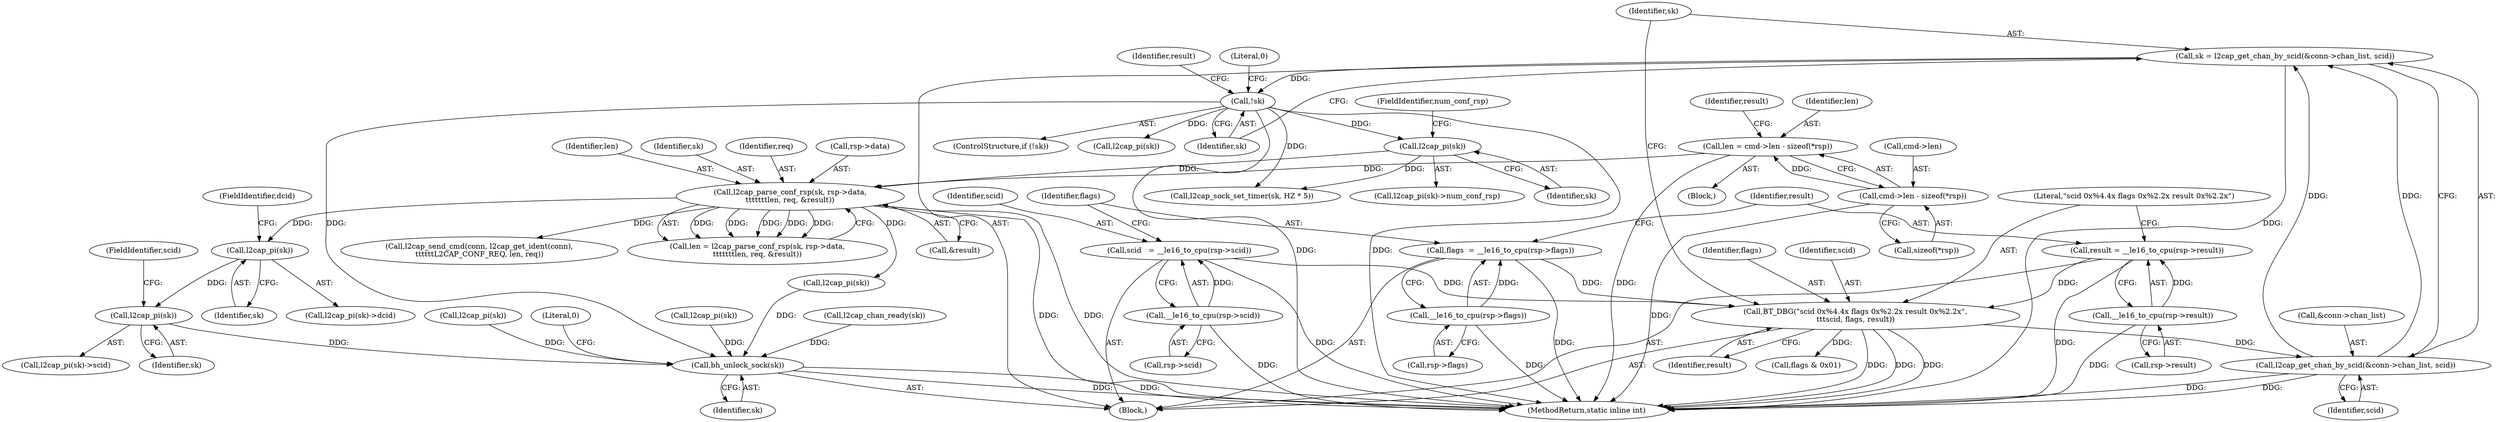 digraph "0_linux_f2fcfcd670257236ebf2088bbdf26f6a8ef459fe_1@pointer" {
"1000212" [label="(Call,l2cap_pi(sk))"];
"1000203" [label="(Call,l2cap_pi(sk))"];
"1000182" [label="(Call,l2cap_parse_conf_rsp(sk, rsp->data,\n\t\t\t\t\t\t\tlen, req, &result))"];
"1000161" [label="(Call,l2cap_pi(sk))"];
"1000148" [label="(Call,!sk)"];
"1000139" [label="(Call,sk = l2cap_get_chan_by_scid(&conn->chan_list, scid))"];
"1000141" [label="(Call,l2cap_get_chan_by_scid(&conn->chan_list, scid))"];
"1000134" [label="(Call,BT_DBG(\"scid 0x%4.4x flags 0x%2.2x result 0x%2.2x\",\n\t\t\tscid, flags, result))"];
"1000116" [label="(Call,scid   = __le16_to_cpu(rsp->scid))"];
"1000118" [label="(Call,__le16_to_cpu(rsp->scid))"];
"1000122" [label="(Call,flags  = __le16_to_cpu(rsp->flags))"];
"1000124" [label="(Call,__le16_to_cpu(rsp->flags))"];
"1000128" [label="(Call,result = __le16_to_cpu(rsp->result))"];
"1000130" [label="(Call,__le16_to_cpu(rsp->result))"];
"1000167" [label="(Call,len = cmd->len - sizeof(*rsp))"];
"1000169" [label="(Call,cmd->len - sizeof(*rsp))"];
"1000316" [label="(Call,bh_unlock_sock(sk))"];
"1000160" [label="(Call,l2cap_pi(sk)->num_conf_rsp)"];
"1000138" [label="(Identifier,result)"];
"1000204" [label="(Identifier,sk)"];
"1000153" [label="(Identifier,result)"];
"1000151" [label="(Literal,0)"];
"1000211" [label="(Call,l2cap_pi(sk)->scid)"];
"1000187" [label="(Identifier,len)"];
"1000124" [label="(Call,__le16_to_cpu(rsp->flags))"];
"1000313" [label="(Call,l2cap_chan_ready(sk))"];
"1000225" [label="(Call,l2cap_send_cmd(conn, l2cap_get_ident(conn),\n\t\t\t\t\t\tL2CAP_CONF_REQ, len, req))"];
"1000276" [label="(Call,l2cap_pi(sk))"];
"1000148" [label="(Call,!sk)"];
"1000147" [label="(ControlStructure,if (!sk))"];
"1000183" [label="(Identifier,sk)"];
"1000296" [label="(Call,l2cap_pi(sk))"];
"1000290" [label="(Call,flags & 0x01)"];
"1000317" [label="(Identifier,sk)"];
"1000319" [label="(Literal,0)"];
"1000178" [label="(Identifier,result)"];
"1000234" [label="(Call,l2cap_pi(sk))"];
"1000130" [label="(Call,__le16_to_cpu(rsp->result))"];
"1000105" [label="(Block,)"];
"1000180" [label="(Call,len = l2cap_parse_conf_rsp(sk, rsp->data,\n\t\t\t\t\t\t\tlen, req, &result))"];
"1000140" [label="(Identifier,sk)"];
"1000146" [label="(Identifier,scid)"];
"1000168" [label="(Identifier,len)"];
"1000162" [label="(Identifier,sk)"];
"1000303" [label="(Call,l2cap_pi(sk))"];
"1000202" [label="(Call,l2cap_pi(sk)->dcid)"];
"1000169" [label="(Call,cmd->len - sizeof(*rsp))"];
"1000116" [label="(Call,scid   = __le16_to_cpu(rsp->scid))"];
"1000122" [label="(Call,flags  = __le16_to_cpu(rsp->flags))"];
"1000129" [label="(Identifier,result)"];
"1000131" [label="(Call,rsp->result)"];
"1000161" [label="(Call,l2cap_pi(sk))"];
"1000137" [label="(Identifier,flags)"];
"1000135" [label="(Literal,\"scid 0x%4.4x flags 0x%2.2x result 0x%2.2x\")"];
"1000118" [label="(Call,__le16_to_cpu(rsp->scid))"];
"1000205" [label="(FieldIdentifier,dcid)"];
"1000214" [label="(FieldIdentifier,scid)"];
"1000212" [label="(Call,l2cap_pi(sk))"];
"1000136" [label="(Identifier,scid)"];
"1000188" [label="(Identifier,req)"];
"1000149" [label="(Identifier,sk)"];
"1000119" [label="(Call,rsp->scid)"];
"1000184" [label="(Call,rsp->data)"];
"1000142" [label="(Call,&conn->chan_list)"];
"1000139" [label="(Call,sk = l2cap_get_chan_by_scid(&conn->chan_list, scid))"];
"1000117" [label="(Identifier,scid)"];
"1000213" [label="(Identifier,sk)"];
"1000163" [label="(FieldIdentifier,num_conf_rsp)"];
"1000182" [label="(Call,l2cap_parse_conf_rsp(sk, rsp->data,\n\t\t\t\t\t\t\tlen, req, &result))"];
"1000203" [label="(Call,l2cap_pi(sk))"];
"1000320" [label="(MethodReturn,static inline int)"];
"1000141" [label="(Call,l2cap_get_chan_by_scid(&conn->chan_list, scid))"];
"1000123" [label="(Identifier,flags)"];
"1000316" [label="(Call,bh_unlock_sock(sk))"];
"1000254" [label="(Call,l2cap_sock_set_timer(sk, HZ * 5))"];
"1000165" [label="(Block,)"];
"1000189" [label="(Call,&result)"];
"1000125" [label="(Call,rsp->flags)"];
"1000173" [label="(Call,sizeof(*rsp))"];
"1000170" [label="(Call,cmd->len)"];
"1000128" [label="(Call,result = __le16_to_cpu(rsp->result))"];
"1000167" [label="(Call,len = cmd->len - sizeof(*rsp))"];
"1000134" [label="(Call,BT_DBG(\"scid 0x%4.4x flags 0x%2.2x result 0x%2.2x\",\n\t\t\tscid, flags, result))"];
"1000212" -> "1000211"  [label="AST: "];
"1000212" -> "1000213"  [label="CFG: "];
"1000213" -> "1000212"  [label="AST: "];
"1000214" -> "1000212"  [label="CFG: "];
"1000203" -> "1000212"  [label="DDG: "];
"1000212" -> "1000316"  [label="DDG: "];
"1000203" -> "1000202"  [label="AST: "];
"1000203" -> "1000204"  [label="CFG: "];
"1000204" -> "1000203"  [label="AST: "];
"1000205" -> "1000203"  [label="CFG: "];
"1000182" -> "1000203"  [label="DDG: "];
"1000182" -> "1000180"  [label="AST: "];
"1000182" -> "1000189"  [label="CFG: "];
"1000183" -> "1000182"  [label="AST: "];
"1000184" -> "1000182"  [label="AST: "];
"1000187" -> "1000182"  [label="AST: "];
"1000188" -> "1000182"  [label="AST: "];
"1000189" -> "1000182"  [label="AST: "];
"1000180" -> "1000182"  [label="CFG: "];
"1000182" -> "1000320"  [label="DDG: "];
"1000182" -> "1000320"  [label="DDG: "];
"1000182" -> "1000180"  [label="DDG: "];
"1000182" -> "1000180"  [label="DDG: "];
"1000182" -> "1000180"  [label="DDG: "];
"1000182" -> "1000180"  [label="DDG: "];
"1000182" -> "1000180"  [label="DDG: "];
"1000161" -> "1000182"  [label="DDG: "];
"1000167" -> "1000182"  [label="DDG: "];
"1000182" -> "1000225"  [label="DDG: "];
"1000182" -> "1000234"  [label="DDG: "];
"1000161" -> "1000160"  [label="AST: "];
"1000161" -> "1000162"  [label="CFG: "];
"1000162" -> "1000161"  [label="AST: "];
"1000163" -> "1000161"  [label="CFG: "];
"1000148" -> "1000161"  [label="DDG: "];
"1000161" -> "1000254"  [label="DDG: "];
"1000148" -> "1000147"  [label="AST: "];
"1000148" -> "1000149"  [label="CFG: "];
"1000149" -> "1000148"  [label="AST: "];
"1000151" -> "1000148"  [label="CFG: "];
"1000153" -> "1000148"  [label="CFG: "];
"1000148" -> "1000320"  [label="DDG: "];
"1000148" -> "1000320"  [label="DDG: "];
"1000139" -> "1000148"  [label="DDG: "];
"1000148" -> "1000254"  [label="DDG: "];
"1000148" -> "1000296"  [label="DDG: "];
"1000148" -> "1000316"  [label="DDG: "];
"1000139" -> "1000105"  [label="AST: "];
"1000139" -> "1000141"  [label="CFG: "];
"1000140" -> "1000139"  [label="AST: "];
"1000141" -> "1000139"  [label="AST: "];
"1000149" -> "1000139"  [label="CFG: "];
"1000139" -> "1000320"  [label="DDG: "];
"1000141" -> "1000139"  [label="DDG: "];
"1000141" -> "1000139"  [label="DDG: "];
"1000141" -> "1000146"  [label="CFG: "];
"1000142" -> "1000141"  [label="AST: "];
"1000146" -> "1000141"  [label="AST: "];
"1000141" -> "1000320"  [label="DDG: "];
"1000141" -> "1000320"  [label="DDG: "];
"1000134" -> "1000141"  [label="DDG: "];
"1000134" -> "1000105"  [label="AST: "];
"1000134" -> "1000138"  [label="CFG: "];
"1000135" -> "1000134"  [label="AST: "];
"1000136" -> "1000134"  [label="AST: "];
"1000137" -> "1000134"  [label="AST: "];
"1000138" -> "1000134"  [label="AST: "];
"1000140" -> "1000134"  [label="CFG: "];
"1000134" -> "1000320"  [label="DDG: "];
"1000134" -> "1000320"  [label="DDG: "];
"1000134" -> "1000320"  [label="DDG: "];
"1000116" -> "1000134"  [label="DDG: "];
"1000122" -> "1000134"  [label="DDG: "];
"1000128" -> "1000134"  [label="DDG: "];
"1000134" -> "1000290"  [label="DDG: "];
"1000116" -> "1000105"  [label="AST: "];
"1000116" -> "1000118"  [label="CFG: "];
"1000117" -> "1000116"  [label="AST: "];
"1000118" -> "1000116"  [label="AST: "];
"1000123" -> "1000116"  [label="CFG: "];
"1000116" -> "1000320"  [label="DDG: "];
"1000118" -> "1000116"  [label="DDG: "];
"1000118" -> "1000119"  [label="CFG: "];
"1000119" -> "1000118"  [label="AST: "];
"1000118" -> "1000320"  [label="DDG: "];
"1000122" -> "1000105"  [label="AST: "];
"1000122" -> "1000124"  [label="CFG: "];
"1000123" -> "1000122"  [label="AST: "];
"1000124" -> "1000122"  [label="AST: "];
"1000129" -> "1000122"  [label="CFG: "];
"1000122" -> "1000320"  [label="DDG: "];
"1000124" -> "1000122"  [label="DDG: "];
"1000124" -> "1000125"  [label="CFG: "];
"1000125" -> "1000124"  [label="AST: "];
"1000124" -> "1000320"  [label="DDG: "];
"1000128" -> "1000105"  [label="AST: "];
"1000128" -> "1000130"  [label="CFG: "];
"1000129" -> "1000128"  [label="AST: "];
"1000130" -> "1000128"  [label="AST: "];
"1000135" -> "1000128"  [label="CFG: "];
"1000128" -> "1000320"  [label="DDG: "];
"1000130" -> "1000128"  [label="DDG: "];
"1000130" -> "1000131"  [label="CFG: "];
"1000131" -> "1000130"  [label="AST: "];
"1000130" -> "1000320"  [label="DDG: "];
"1000167" -> "1000165"  [label="AST: "];
"1000167" -> "1000169"  [label="CFG: "];
"1000168" -> "1000167"  [label="AST: "];
"1000169" -> "1000167"  [label="AST: "];
"1000178" -> "1000167"  [label="CFG: "];
"1000167" -> "1000320"  [label="DDG: "];
"1000169" -> "1000167"  [label="DDG: "];
"1000169" -> "1000173"  [label="CFG: "];
"1000170" -> "1000169"  [label="AST: "];
"1000173" -> "1000169"  [label="AST: "];
"1000169" -> "1000320"  [label="DDG: "];
"1000316" -> "1000105"  [label="AST: "];
"1000316" -> "1000317"  [label="CFG: "];
"1000317" -> "1000316"  [label="AST: "];
"1000319" -> "1000316"  [label="CFG: "];
"1000316" -> "1000320"  [label="DDG: "];
"1000316" -> "1000320"  [label="DDG: "];
"1000276" -> "1000316"  [label="DDG: "];
"1000313" -> "1000316"  [label="DDG: "];
"1000234" -> "1000316"  [label="DDG: "];
"1000303" -> "1000316"  [label="DDG: "];
}
